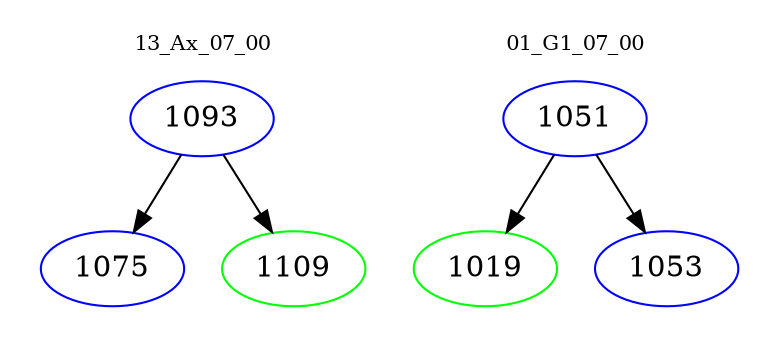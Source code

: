 digraph{
subgraph cluster_0 {
color = white
label = "13_Ax_07_00";
fontsize=10;
T0_1093 [label="1093", color="blue"]
T0_1093 -> T0_1075 [color="black"]
T0_1075 [label="1075", color="blue"]
T0_1093 -> T0_1109 [color="black"]
T0_1109 [label="1109", color="green"]
}
subgraph cluster_1 {
color = white
label = "01_G1_07_00";
fontsize=10;
T1_1051 [label="1051", color="blue"]
T1_1051 -> T1_1019 [color="black"]
T1_1019 [label="1019", color="green"]
T1_1051 -> T1_1053 [color="black"]
T1_1053 [label="1053", color="blue"]
}
}
